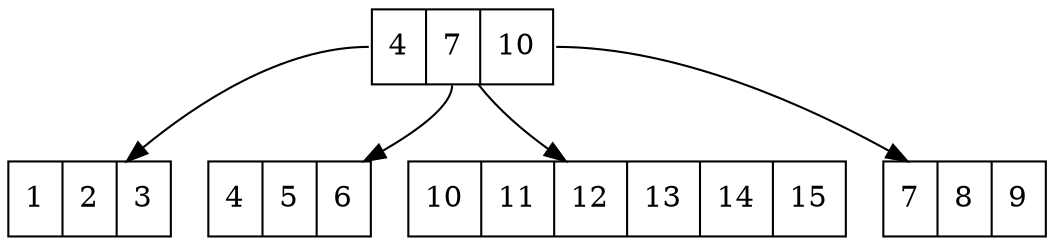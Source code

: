 digraph BPlusTree {
node [shape=record];
node0 [label="<f0> 4 | <f1> 7 | <f2> 10"];
node0:f0 -> node1;
node1 [label="<f0> 1 | <f1> 2 | <f2> 3"];
node0:f1 -> node2;
node2 [label="<f0> 4 | <f1> 5 | <f2> 6"];
node0:f2 -> node3;
node3 [label="<f0> 7 | <f1> 8 | <f2> 9"];
node0:f3 -> node4;
node4 [label="<f0> 10 | <f1> 11 | <f2> 12 | <f3> 13 | <f4> 14 | <f5> 15"];
}
